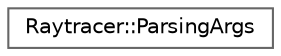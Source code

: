 digraph "Graphical Class Hierarchy"
{
 // LATEX_PDF_SIZE
  bgcolor="transparent";
  edge [fontname=Helvetica,fontsize=10,labelfontname=Helvetica,labelfontsize=10];
  node [fontname=Helvetica,fontsize=10,shape=box,height=0.2,width=0.4];
  rankdir="LR";
  Node0 [id="Node000000",label="Raytracer::ParsingArgs",height=0.2,width=0.4,color="grey40", fillcolor="white", style="filled",URL="$classRaytracer_1_1ParsingArgs.html",tooltip="A class to parse and manage command-line arguments for the raytracer application."];
}
